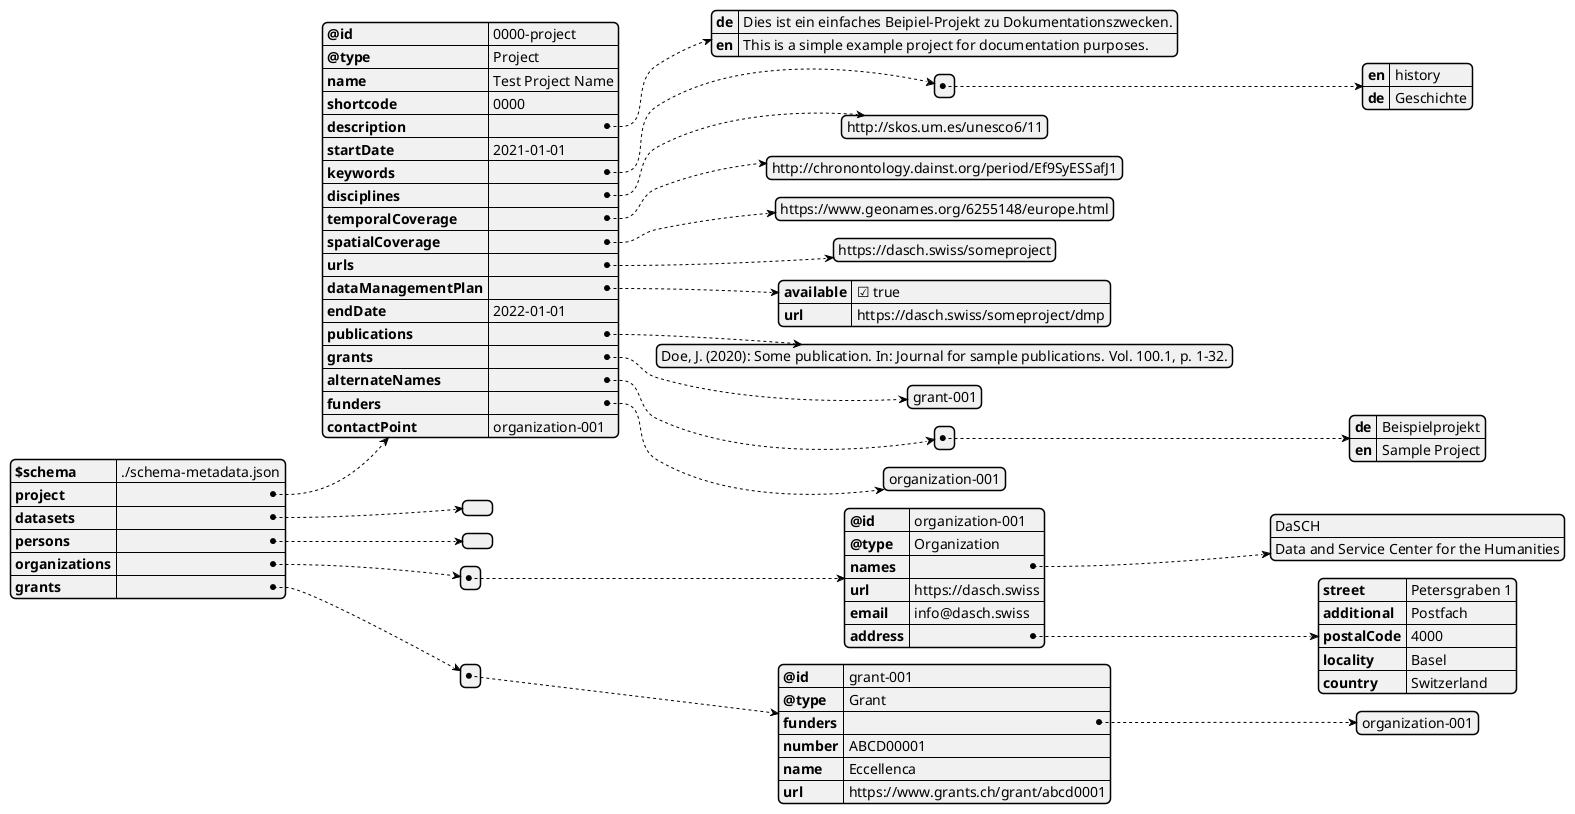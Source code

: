 @startjson API-Example

{
  "$schema": "./schema-metadata.json",
  "project": {
    "@id": "0000-project",
    "@type": "Project",
    "name": "Test Project Name",
    "shortcode": "0000",
    "description": {
      "de": "Dies ist ein einfaches Beipiel-Projekt zu Dokumentationszwecken.",
      "en": "This is a simple example project for documentation purposes."
    },
    "startDate": "2021-01-01",
    "keywords": [
      {
        "en": "history",
        "de": "Geschichte"
      }
    ],
    "disciplines": [
      "http://skos.um.es/unesco6/11"
    ],
    "temporalCoverage": [
      "http://chronontology.dainst.org/period/Ef9SyESSafJ1"
    ],
    "spatialCoverage": [
      "https://www.geonames.org/6255148/europe.html"
    ],
    "urls": [
      "https://dasch.swiss/someproject"
    ],
    "dataManagementPlan": {
      "available": true,
      "url": "https://dasch.swiss/someproject/dmp"
    },
    "endDate": "2022-01-01",
    "publications": [
      "Doe, J. (2020): Some publication. In: Journal for sample publications. Vol. 100.1, p. 1-32."
    ],
    "grants": [
      "grant-001"
    ],
    "alternateNames": [
      {
        "de": "Beispielprojekt",
        "en": "Sample Project"
      }
    ],
    "funders": [
      "organization-001"
    ],
    "contactPoint": "organization-001"
  },
  "datasets": [],
  "persons": [],
  "organizations": [
    {
      "@id": "organization-001",
      "@type": "Organization",
      "names": [
        "DaSCH",
        "Data and Service Center for the Humanities"
      ],
      "url": "https://dasch.swiss",
      "email": "info@dasch.swiss",
      "address": {
        "street": "Petersgraben 1",
        "additional": "Postfach",
        "postalCode": "4000",
        "locality": "Basel",
        "country": "Switzerland"
      }
    }
  ],
  "grants": [
    {
      "@id": "grant-001",
      "@type": "Grant",
      "funders": [
        "organization-001"
      ],
      "number": "ABCD00001",
      "name": "Eccellenca",
      "url": "https://www.grants.ch/grant/abcd0001"
    }
  ]
}


@endjson
